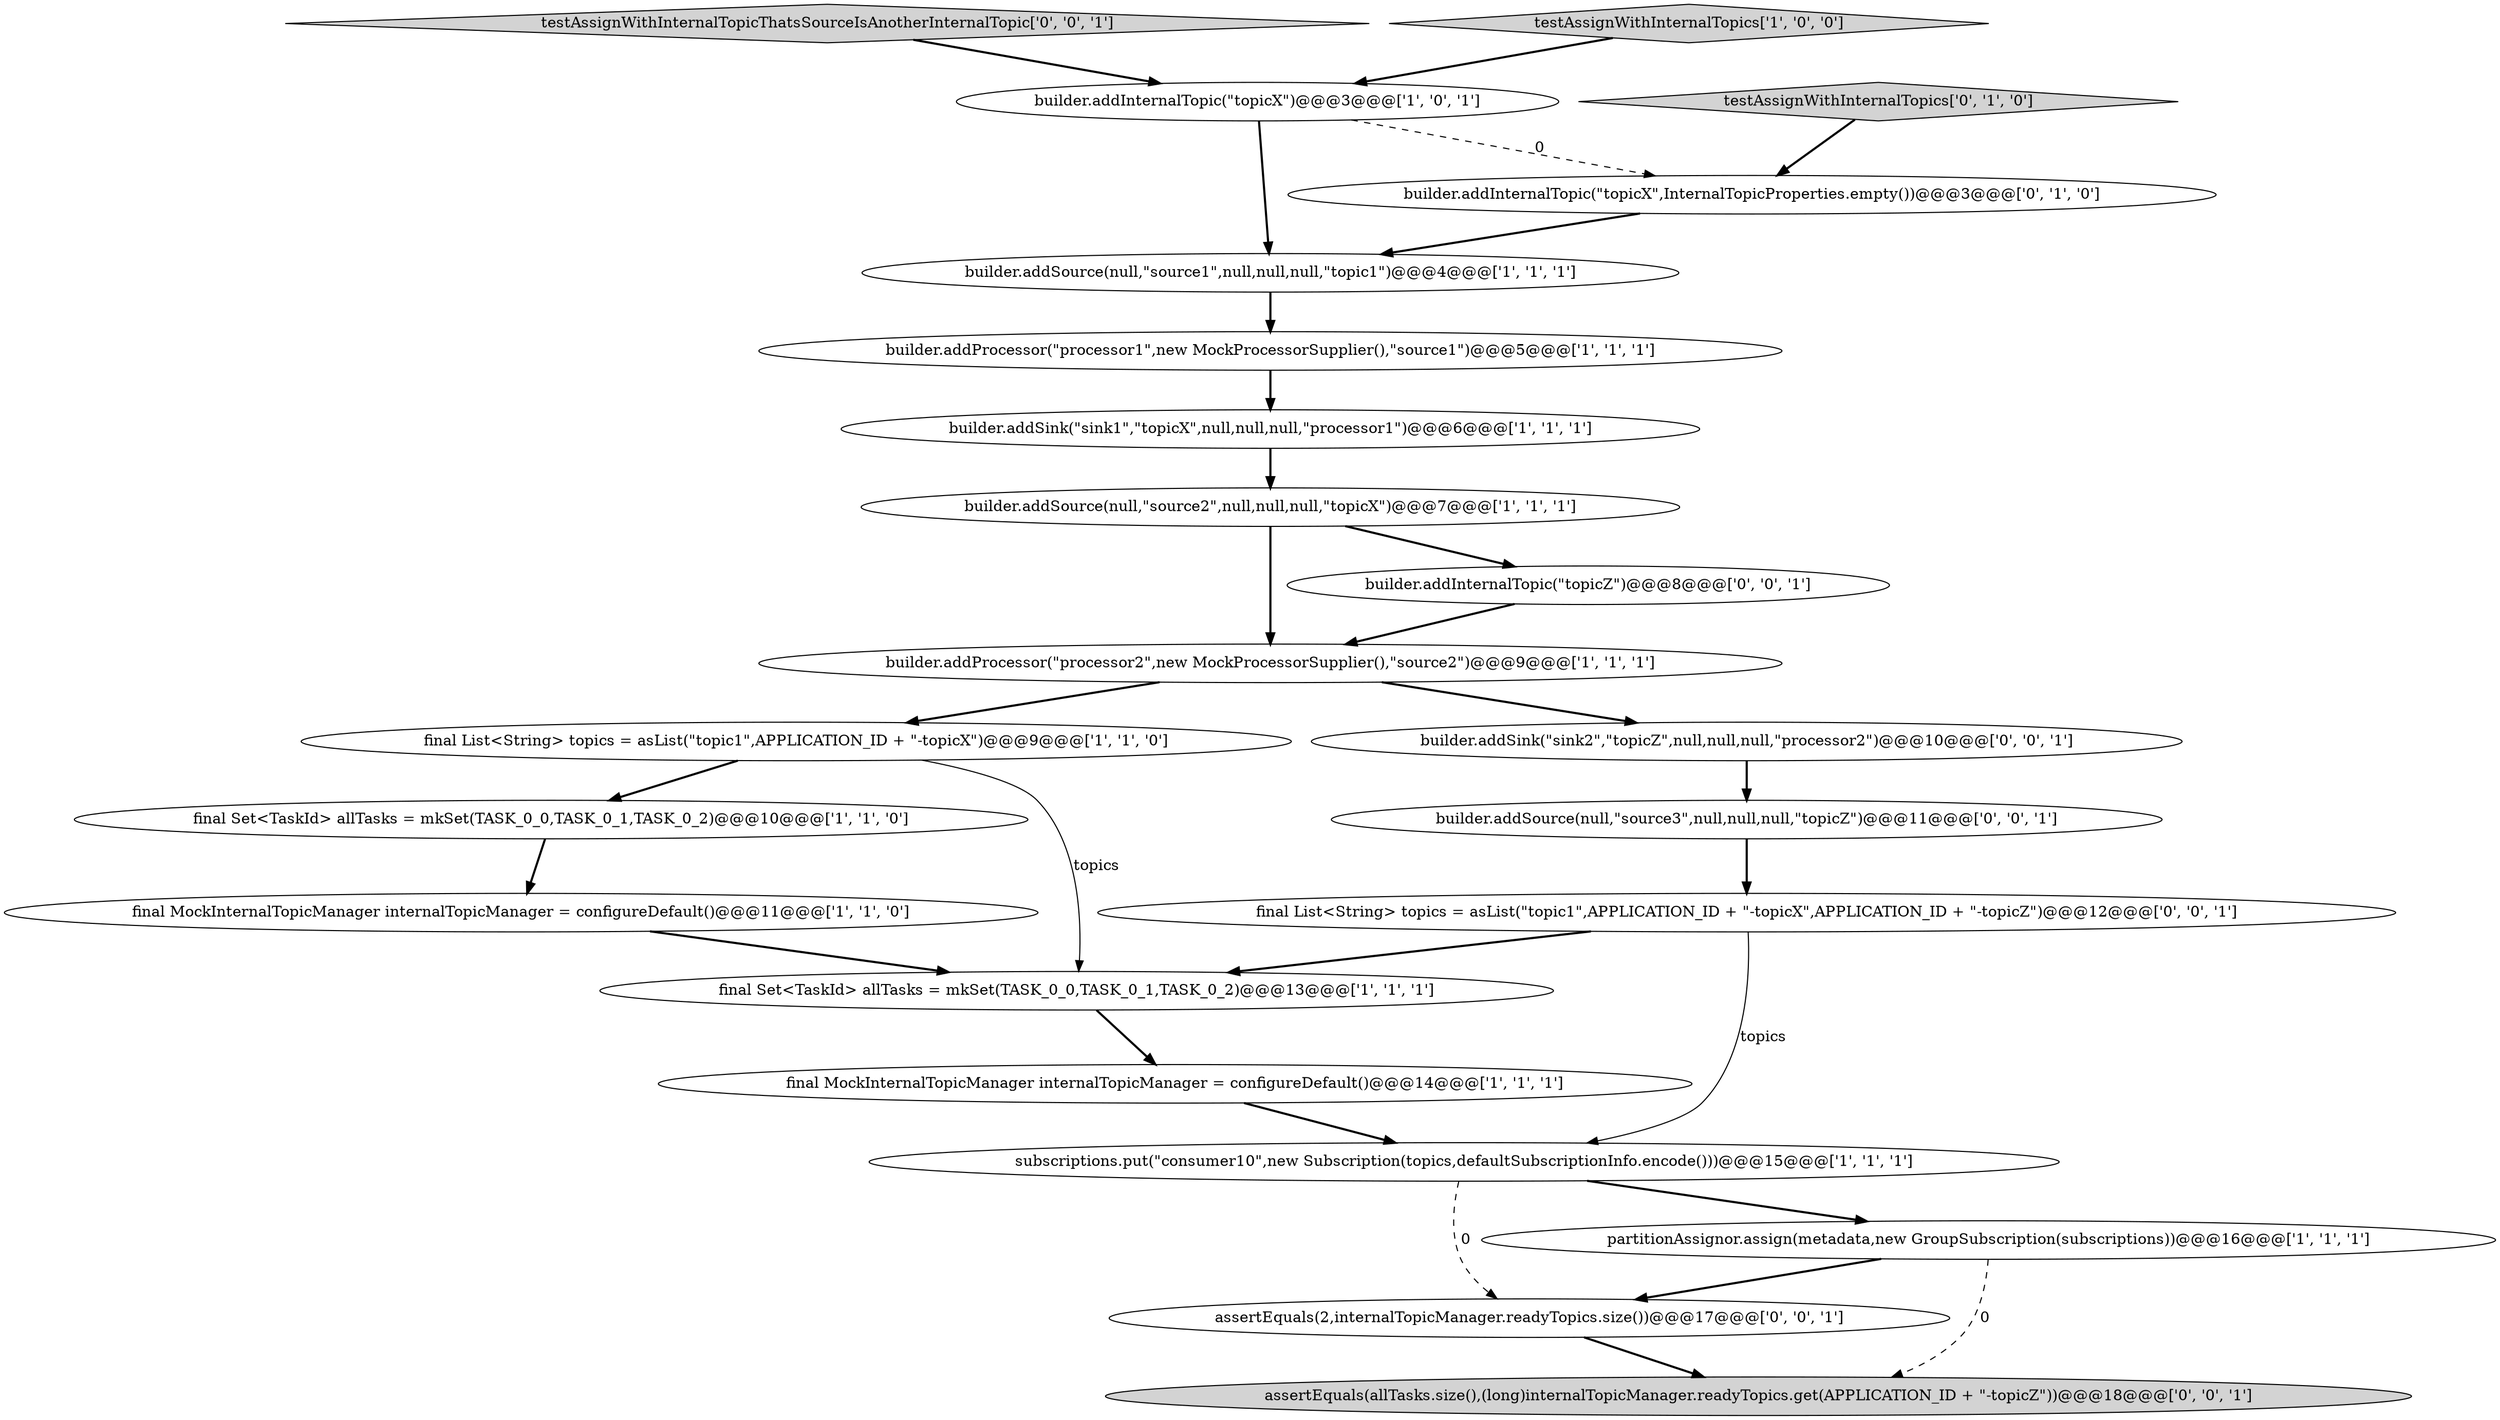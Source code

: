 digraph {
8 [style = filled, label = "builder.addSource(null,\"source1\",null,null,null,\"topic1\")@@@4@@@['1', '1', '1']", fillcolor = white, shape = ellipse image = "AAA0AAABBB1BBB"];
14 [style = filled, label = "builder.addInternalTopic(\"topicX\",InternalTopicProperties.empty())@@@3@@@['0', '1', '0']", fillcolor = white, shape = ellipse image = "AAA1AAABBB2BBB"];
4 [style = filled, label = "final Set<TaskId> allTasks = mkSet(TASK_0_0,TASK_0_1,TASK_0_2)@@@10@@@['1', '1', '0']", fillcolor = white, shape = ellipse image = "AAA0AAABBB1BBB"];
1 [style = filled, label = "builder.addInternalTopic(\"topicX\")@@@3@@@['1', '0', '1']", fillcolor = white, shape = ellipse image = "AAA0AAABBB1BBB"];
0 [style = filled, label = "builder.addSource(null,\"source2\",null,null,null,\"topicX\")@@@7@@@['1', '1', '1']", fillcolor = white, shape = ellipse image = "AAA0AAABBB1BBB"];
5 [style = filled, label = "builder.addProcessor(\"processor2\",new MockProcessorSupplier(),\"source2\")@@@9@@@['1', '1', '1']", fillcolor = white, shape = ellipse image = "AAA0AAABBB1BBB"];
2 [style = filled, label = "builder.addSink(\"sink1\",\"topicX\",null,null,null,\"processor1\")@@@6@@@['1', '1', '1']", fillcolor = white, shape = ellipse image = "AAA0AAABBB1BBB"];
22 [style = filled, label = "builder.addInternalTopic(\"topicZ\")@@@8@@@['0', '0', '1']", fillcolor = white, shape = ellipse image = "AAA0AAABBB3BBB"];
19 [style = filled, label = "testAssignWithInternalTopicThatsSourceIsAnotherInternalTopic['0', '0', '1']", fillcolor = lightgray, shape = diamond image = "AAA0AAABBB3BBB"];
11 [style = filled, label = "builder.addProcessor(\"processor1\",new MockProcessorSupplier(),\"source1\")@@@5@@@['1', '1', '1']", fillcolor = white, shape = ellipse image = "AAA0AAABBB1BBB"];
12 [style = filled, label = "final List<String> topics = asList(\"topic1\",APPLICATION_ID + \"-topicX\")@@@9@@@['1', '1', '0']", fillcolor = white, shape = ellipse image = "AAA0AAABBB1BBB"];
16 [style = filled, label = "final List<String> topics = asList(\"topic1\",APPLICATION_ID + \"-topicX\",APPLICATION_ID + \"-topicZ\")@@@12@@@['0', '0', '1']", fillcolor = white, shape = ellipse image = "AAA0AAABBB3BBB"];
18 [style = filled, label = "assertEquals(2,internalTopicManager.readyTopics.size())@@@17@@@['0', '0', '1']", fillcolor = white, shape = ellipse image = "AAA0AAABBB3BBB"];
20 [style = filled, label = "builder.addSource(null,\"source3\",null,null,null,\"topicZ\")@@@11@@@['0', '0', '1']", fillcolor = white, shape = ellipse image = "AAA0AAABBB3BBB"];
7 [style = filled, label = "final Set<TaskId> allTasks = mkSet(TASK_0_0,TASK_0_1,TASK_0_2)@@@13@@@['1', '1', '1']", fillcolor = white, shape = ellipse image = "AAA0AAABBB1BBB"];
15 [style = filled, label = "testAssignWithInternalTopics['0', '1', '0']", fillcolor = lightgray, shape = diamond image = "AAA0AAABBB2BBB"];
10 [style = filled, label = "testAssignWithInternalTopics['1', '0', '0']", fillcolor = lightgray, shape = diamond image = "AAA0AAABBB1BBB"];
13 [style = filled, label = "final MockInternalTopicManager internalTopicManager = configureDefault()@@@14@@@['1', '1', '1']", fillcolor = white, shape = ellipse image = "AAA0AAABBB1BBB"];
21 [style = filled, label = "builder.addSink(\"sink2\",\"topicZ\",null,null,null,\"processor2\")@@@10@@@['0', '0', '1']", fillcolor = white, shape = ellipse image = "AAA0AAABBB3BBB"];
3 [style = filled, label = "final MockInternalTopicManager internalTopicManager = configureDefault()@@@11@@@['1', '1', '0']", fillcolor = white, shape = ellipse image = "AAA0AAABBB1BBB"];
6 [style = filled, label = "partitionAssignor.assign(metadata,new GroupSubscription(subscriptions))@@@16@@@['1', '1', '1']", fillcolor = white, shape = ellipse image = "AAA0AAABBB1BBB"];
17 [style = filled, label = "assertEquals(allTasks.size(),(long)internalTopicManager.readyTopics.get(APPLICATION_ID + \"-topicZ\"))@@@18@@@['0', '0', '1']", fillcolor = lightgray, shape = ellipse image = "AAA0AAABBB3BBB"];
9 [style = filled, label = "subscriptions.put(\"consumer10\",new Subscription(topics,defaultSubscriptionInfo.encode()))@@@15@@@['1', '1', '1']", fillcolor = white, shape = ellipse image = "AAA0AAABBB1BBB"];
9->18 [style = dashed, label="0"];
6->18 [style = bold, label=""];
22->5 [style = bold, label=""];
20->16 [style = bold, label=""];
19->1 [style = bold, label=""];
0->22 [style = bold, label=""];
12->4 [style = bold, label=""];
1->8 [style = bold, label=""];
1->14 [style = dashed, label="0"];
6->17 [style = dashed, label="0"];
3->7 [style = bold, label=""];
11->2 [style = bold, label=""];
9->6 [style = bold, label=""];
7->13 [style = bold, label=""];
10->1 [style = bold, label=""];
8->11 [style = bold, label=""];
16->9 [style = solid, label="topics"];
21->20 [style = bold, label=""];
5->21 [style = bold, label=""];
15->14 [style = bold, label=""];
14->8 [style = bold, label=""];
16->7 [style = bold, label=""];
18->17 [style = bold, label=""];
5->12 [style = bold, label=""];
2->0 [style = bold, label=""];
13->9 [style = bold, label=""];
0->5 [style = bold, label=""];
12->7 [style = solid, label="topics"];
4->3 [style = bold, label=""];
}
